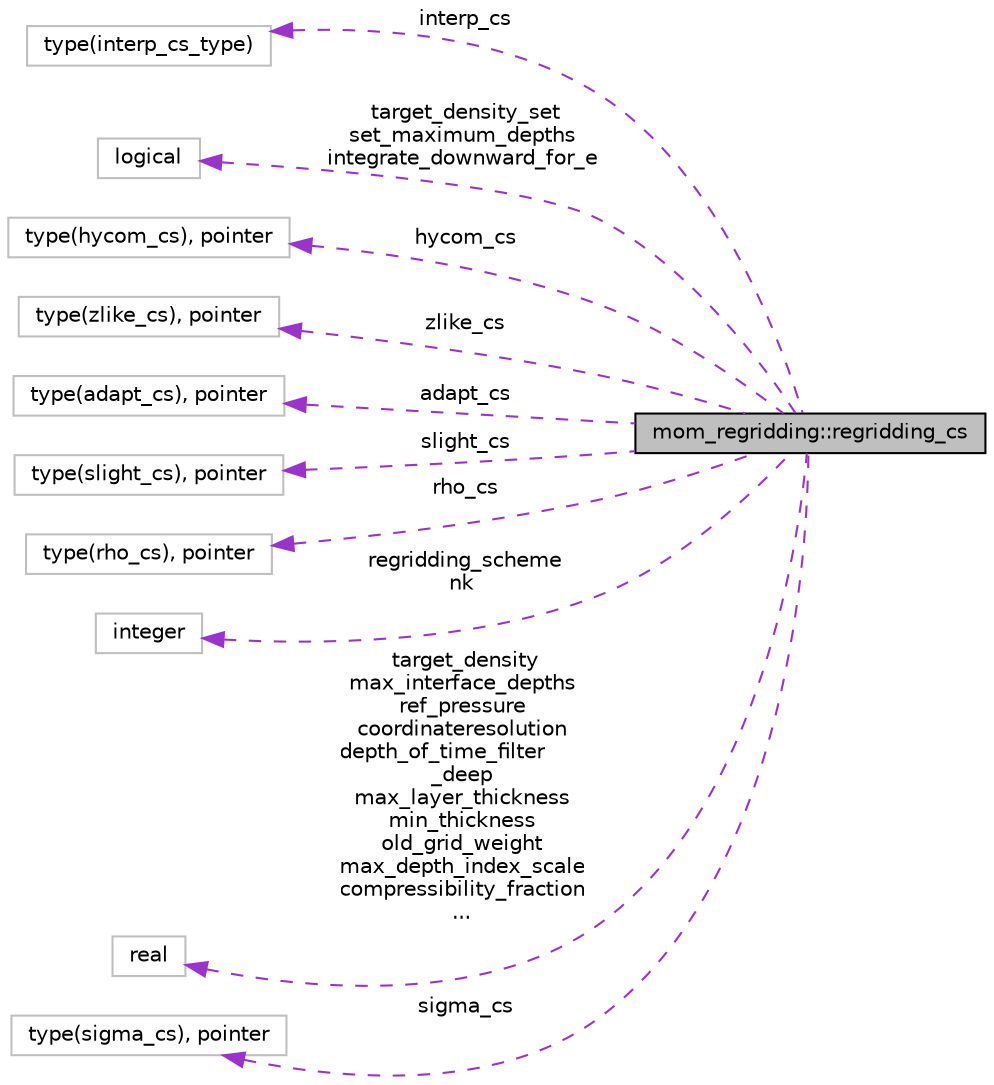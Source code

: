 digraph "mom_regridding::regridding_cs"
{
 // INTERACTIVE_SVG=YES
  edge [fontname="Helvetica",fontsize="10",labelfontname="Helvetica",labelfontsize="10"];
  node [fontname="Helvetica",fontsize="10",shape=record];
  rankdir="LR";
  Node1 [label="mom_regridding::regridding_cs",height=0.2,width=0.4,color="black", fillcolor="grey75", style="filled", fontcolor="black"];
  Node2 -> Node1 [dir="back",color="darkorchid3",fontsize="10",style="dashed",label=" interp_cs" ,fontname="Helvetica"];
  Node2 [label="type(interp_cs_type)",height=0.2,width=0.4,color="grey75", fillcolor="white", style="filled"];
  Node3 -> Node1 [dir="back",color="darkorchid3",fontsize="10",style="dashed",label=" target_density_set\nset_maximum_depths\nintegrate_downward_for_e" ,fontname="Helvetica"];
  Node3 [label="logical",height=0.2,width=0.4,color="grey75", fillcolor="white", style="filled"];
  Node4 -> Node1 [dir="back",color="darkorchid3",fontsize="10",style="dashed",label=" hycom_cs" ,fontname="Helvetica"];
  Node4 [label="type(hycom_cs), pointer",height=0.2,width=0.4,color="grey75", fillcolor="white", style="filled"];
  Node5 -> Node1 [dir="back",color="darkorchid3",fontsize="10",style="dashed",label=" zlike_cs" ,fontname="Helvetica"];
  Node5 [label="type(zlike_cs), pointer",height=0.2,width=0.4,color="grey75", fillcolor="white", style="filled"];
  Node6 -> Node1 [dir="back",color="darkorchid3",fontsize="10",style="dashed",label=" adapt_cs" ,fontname="Helvetica"];
  Node6 [label="type(adapt_cs), pointer",height=0.2,width=0.4,color="grey75", fillcolor="white", style="filled"];
  Node7 -> Node1 [dir="back",color="darkorchid3",fontsize="10",style="dashed",label=" slight_cs" ,fontname="Helvetica"];
  Node7 [label="type(slight_cs), pointer",height=0.2,width=0.4,color="grey75", fillcolor="white", style="filled"];
  Node8 -> Node1 [dir="back",color="darkorchid3",fontsize="10",style="dashed",label=" rho_cs" ,fontname="Helvetica"];
  Node8 [label="type(rho_cs), pointer",height=0.2,width=0.4,color="grey75", fillcolor="white", style="filled"];
  Node9 -> Node1 [dir="back",color="darkorchid3",fontsize="10",style="dashed",label=" regridding_scheme\nnk" ,fontname="Helvetica"];
  Node9 [label="integer",height=0.2,width=0.4,color="grey75", fillcolor="white", style="filled"];
  Node10 -> Node1 [dir="back",color="darkorchid3",fontsize="10",style="dashed",label=" target_density\nmax_interface_depths\nref_pressure\ncoordinateresolution\ndepth_of_time_filter\l_deep\nmax_layer_thickness\nmin_thickness\nold_grid_weight\nmax_depth_index_scale\ncompressibility_fraction\n..." ,fontname="Helvetica"];
  Node10 [label="real",height=0.2,width=0.4,color="grey75", fillcolor="white", style="filled"];
  Node11 -> Node1 [dir="back",color="darkorchid3",fontsize="10",style="dashed",label=" sigma_cs" ,fontname="Helvetica"];
  Node11 [label="type(sigma_cs), pointer",height=0.2,width=0.4,color="grey75", fillcolor="white", style="filled"];
}
